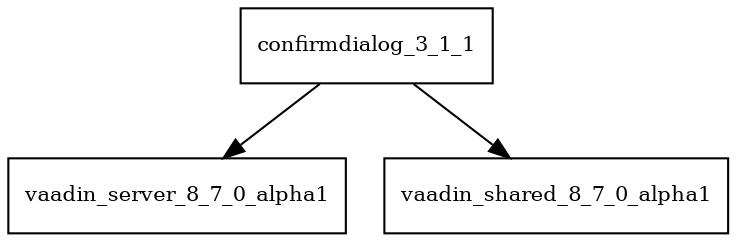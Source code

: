 digraph confirmdialog_3_1_1_dependencies {
  node [shape = box, fontsize=10.0];
  confirmdialog_3_1_1 -> vaadin_server_8_7_0_alpha1;
  confirmdialog_3_1_1 -> vaadin_shared_8_7_0_alpha1;
}
